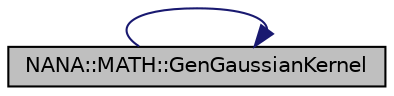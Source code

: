 digraph "NANA::MATH::GenGaussianKernel"
{
 // LATEX_PDF_SIZE
  edge [fontname="Helvetica",fontsize="10",labelfontname="Helvetica",labelfontsize="10"];
  node [fontname="Helvetica",fontsize="10",shape=record];
  rankdir="LR";
  Node1 [label="NANA::MATH::GenGaussianKernel",height=0.2,width=0.4,color="black", fillcolor="grey75", style="filled", fontcolor="black",tooltip="生成高斯滤波核"];
  Node1 -> Node1 [color="midnightblue",fontsize="10",style="solid",fontname="Helvetica"];
}
